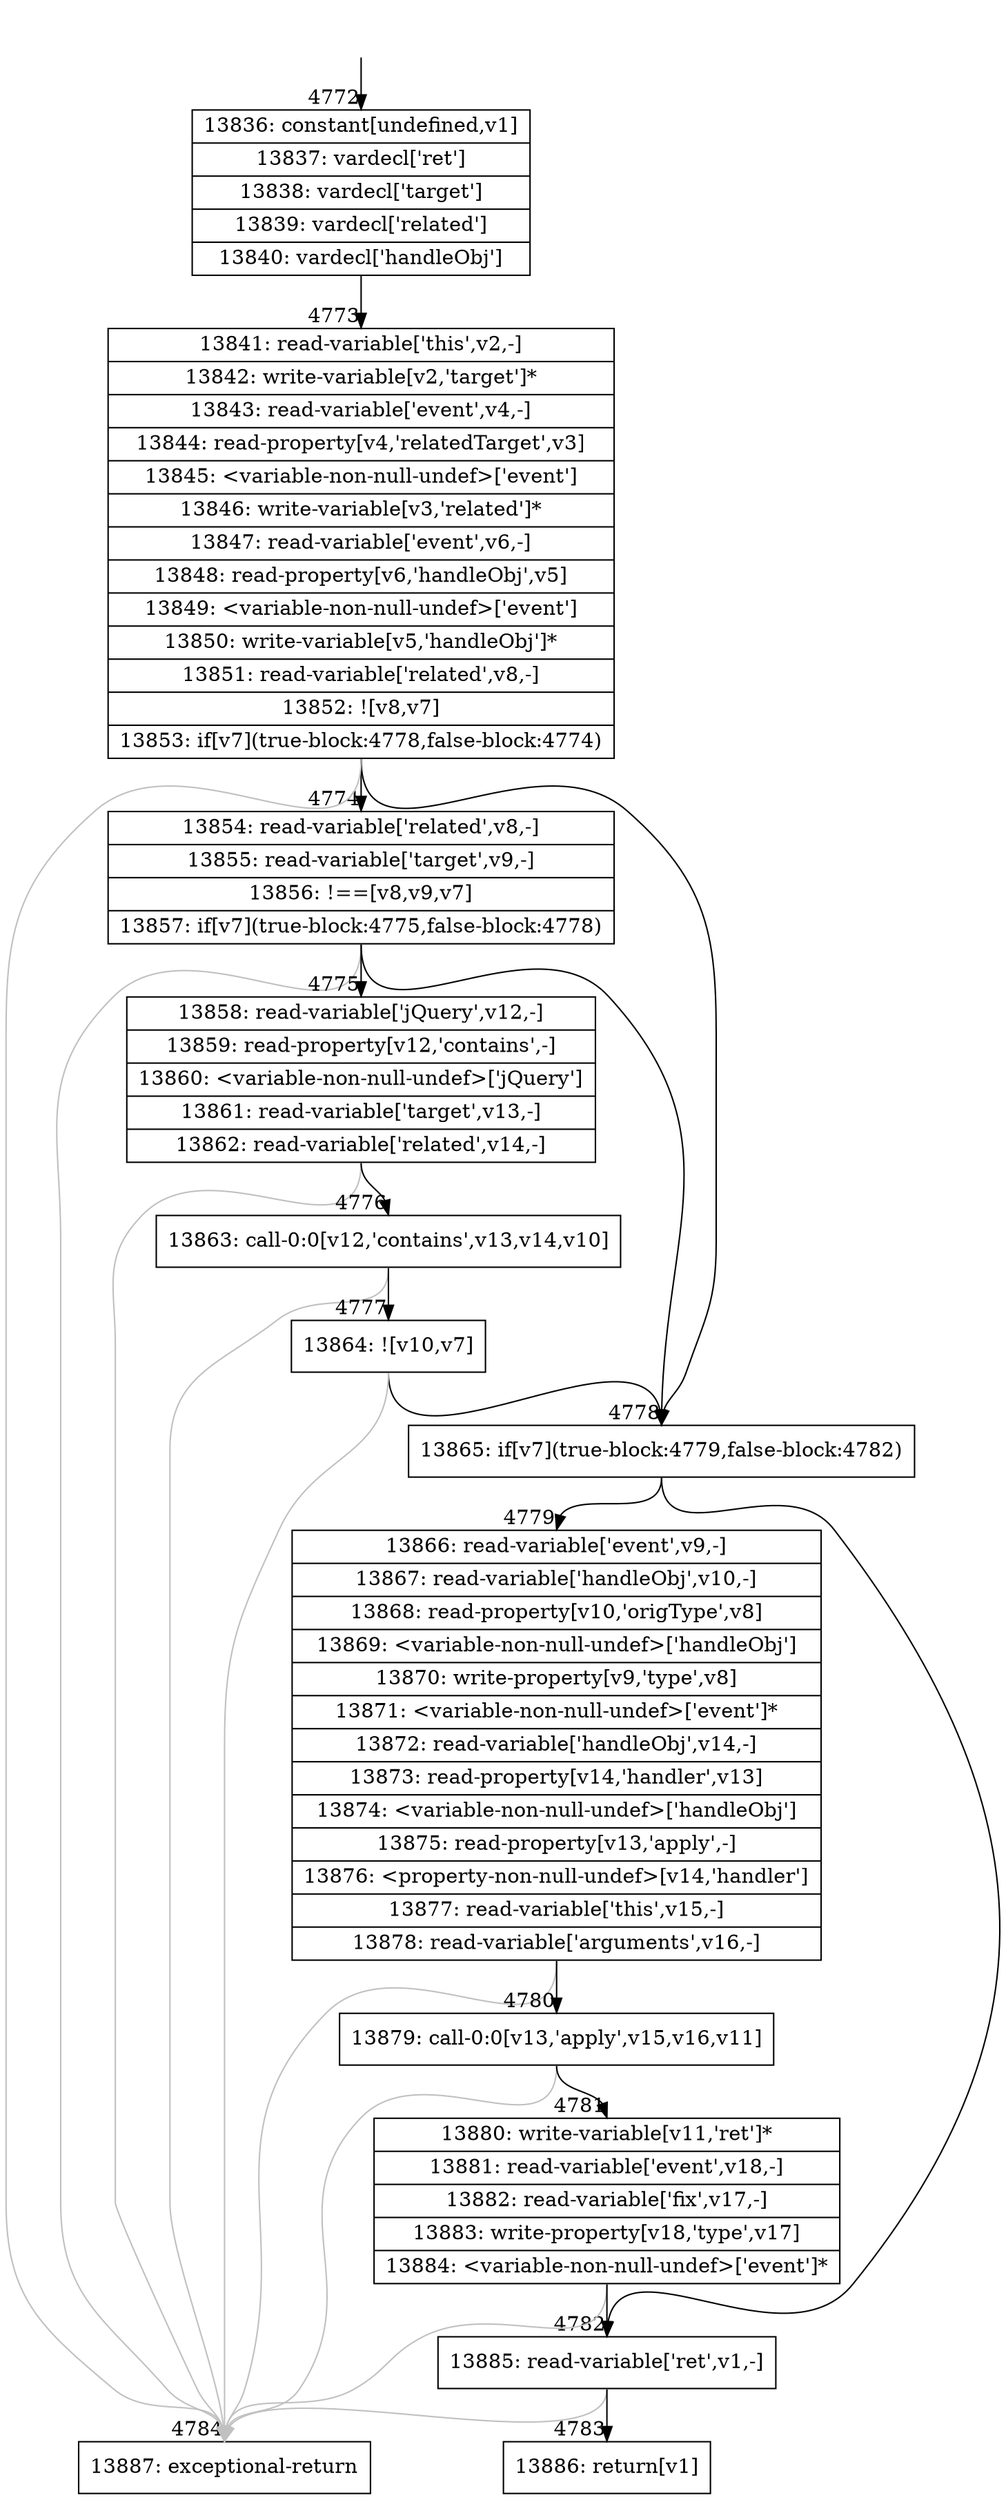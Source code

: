 digraph {
rankdir="TD"
BB_entry298[shape=none,label=""];
BB_entry298 -> BB4772 [tailport=s, headport=n, headlabel="    4772"]
BB4772 [shape=record label="{13836: constant[undefined,v1]|13837: vardecl['ret']|13838: vardecl['target']|13839: vardecl['related']|13840: vardecl['handleObj']}" ] 
BB4772 -> BB4773 [tailport=s, headport=n, headlabel="      4773"]
BB4773 [shape=record label="{13841: read-variable['this',v2,-]|13842: write-variable[v2,'target']*|13843: read-variable['event',v4,-]|13844: read-property[v4,'relatedTarget',v3]|13845: \<variable-non-null-undef\>['event']|13846: write-variable[v3,'related']*|13847: read-variable['event',v6,-]|13848: read-property[v6,'handleObj',v5]|13849: \<variable-non-null-undef\>['event']|13850: write-variable[v5,'handleObj']*|13851: read-variable['related',v8,-]|13852: ![v8,v7]|13853: if[v7](true-block:4778,false-block:4774)}" ] 
BB4773 -> BB4778 [tailport=s, headport=n, headlabel="      4778"]
BB4773 -> BB4774 [tailport=s, headport=n, headlabel="      4774"]
BB4773 -> BB4784 [tailport=s, headport=n, color=gray, headlabel="      4784"]
BB4774 [shape=record label="{13854: read-variable['related',v8,-]|13855: read-variable['target',v9,-]|13856: !==[v8,v9,v7]|13857: if[v7](true-block:4775,false-block:4778)}" ] 
BB4774 -> BB4778 [tailport=s, headport=n]
BB4774 -> BB4775 [tailport=s, headport=n, headlabel="      4775"]
BB4774 -> BB4784 [tailport=s, headport=n, color=gray]
BB4775 [shape=record label="{13858: read-variable['jQuery',v12,-]|13859: read-property[v12,'contains',-]|13860: \<variable-non-null-undef\>['jQuery']|13861: read-variable['target',v13,-]|13862: read-variable['related',v14,-]}" ] 
BB4775 -> BB4776 [tailport=s, headport=n, headlabel="      4776"]
BB4775 -> BB4784 [tailport=s, headport=n, color=gray]
BB4776 [shape=record label="{13863: call-0:0[v12,'contains',v13,v14,v10]}" ] 
BB4776 -> BB4777 [tailport=s, headport=n, headlabel="      4777"]
BB4776 -> BB4784 [tailport=s, headport=n, color=gray]
BB4777 [shape=record label="{13864: ![v10,v7]}" ] 
BB4777 -> BB4778 [tailport=s, headport=n]
BB4777 -> BB4784 [tailport=s, headport=n, color=gray]
BB4778 [shape=record label="{13865: if[v7](true-block:4779,false-block:4782)}" ] 
BB4778 -> BB4779 [tailport=s, headport=n, headlabel="      4779"]
BB4778 -> BB4782 [tailport=s, headport=n, headlabel="      4782"]
BB4779 [shape=record label="{13866: read-variable['event',v9,-]|13867: read-variable['handleObj',v10,-]|13868: read-property[v10,'origType',v8]|13869: \<variable-non-null-undef\>['handleObj']|13870: write-property[v9,'type',v8]|13871: \<variable-non-null-undef\>['event']*|13872: read-variable['handleObj',v14,-]|13873: read-property[v14,'handler',v13]|13874: \<variable-non-null-undef\>['handleObj']|13875: read-property[v13,'apply',-]|13876: \<property-non-null-undef\>[v14,'handler']|13877: read-variable['this',v15,-]|13878: read-variable['arguments',v16,-]}" ] 
BB4779 -> BB4780 [tailport=s, headport=n, headlabel="      4780"]
BB4779 -> BB4784 [tailport=s, headport=n, color=gray]
BB4780 [shape=record label="{13879: call-0:0[v13,'apply',v15,v16,v11]}" ] 
BB4780 -> BB4781 [tailport=s, headport=n, headlabel="      4781"]
BB4780 -> BB4784 [tailport=s, headport=n, color=gray]
BB4781 [shape=record label="{13880: write-variable[v11,'ret']*|13881: read-variable['event',v18,-]|13882: read-variable['fix',v17,-]|13883: write-property[v18,'type',v17]|13884: \<variable-non-null-undef\>['event']*}" ] 
BB4781 -> BB4782 [tailport=s, headport=n]
BB4781 -> BB4784 [tailport=s, headport=n, color=gray]
BB4782 [shape=record label="{13885: read-variable['ret',v1,-]}" ] 
BB4782 -> BB4783 [tailport=s, headport=n, headlabel="      4783"]
BB4782 -> BB4784 [tailport=s, headport=n, color=gray]
BB4783 [shape=record label="{13886: return[v1]}" ] 
BB4784 [shape=record label="{13887: exceptional-return}" ] 
}
